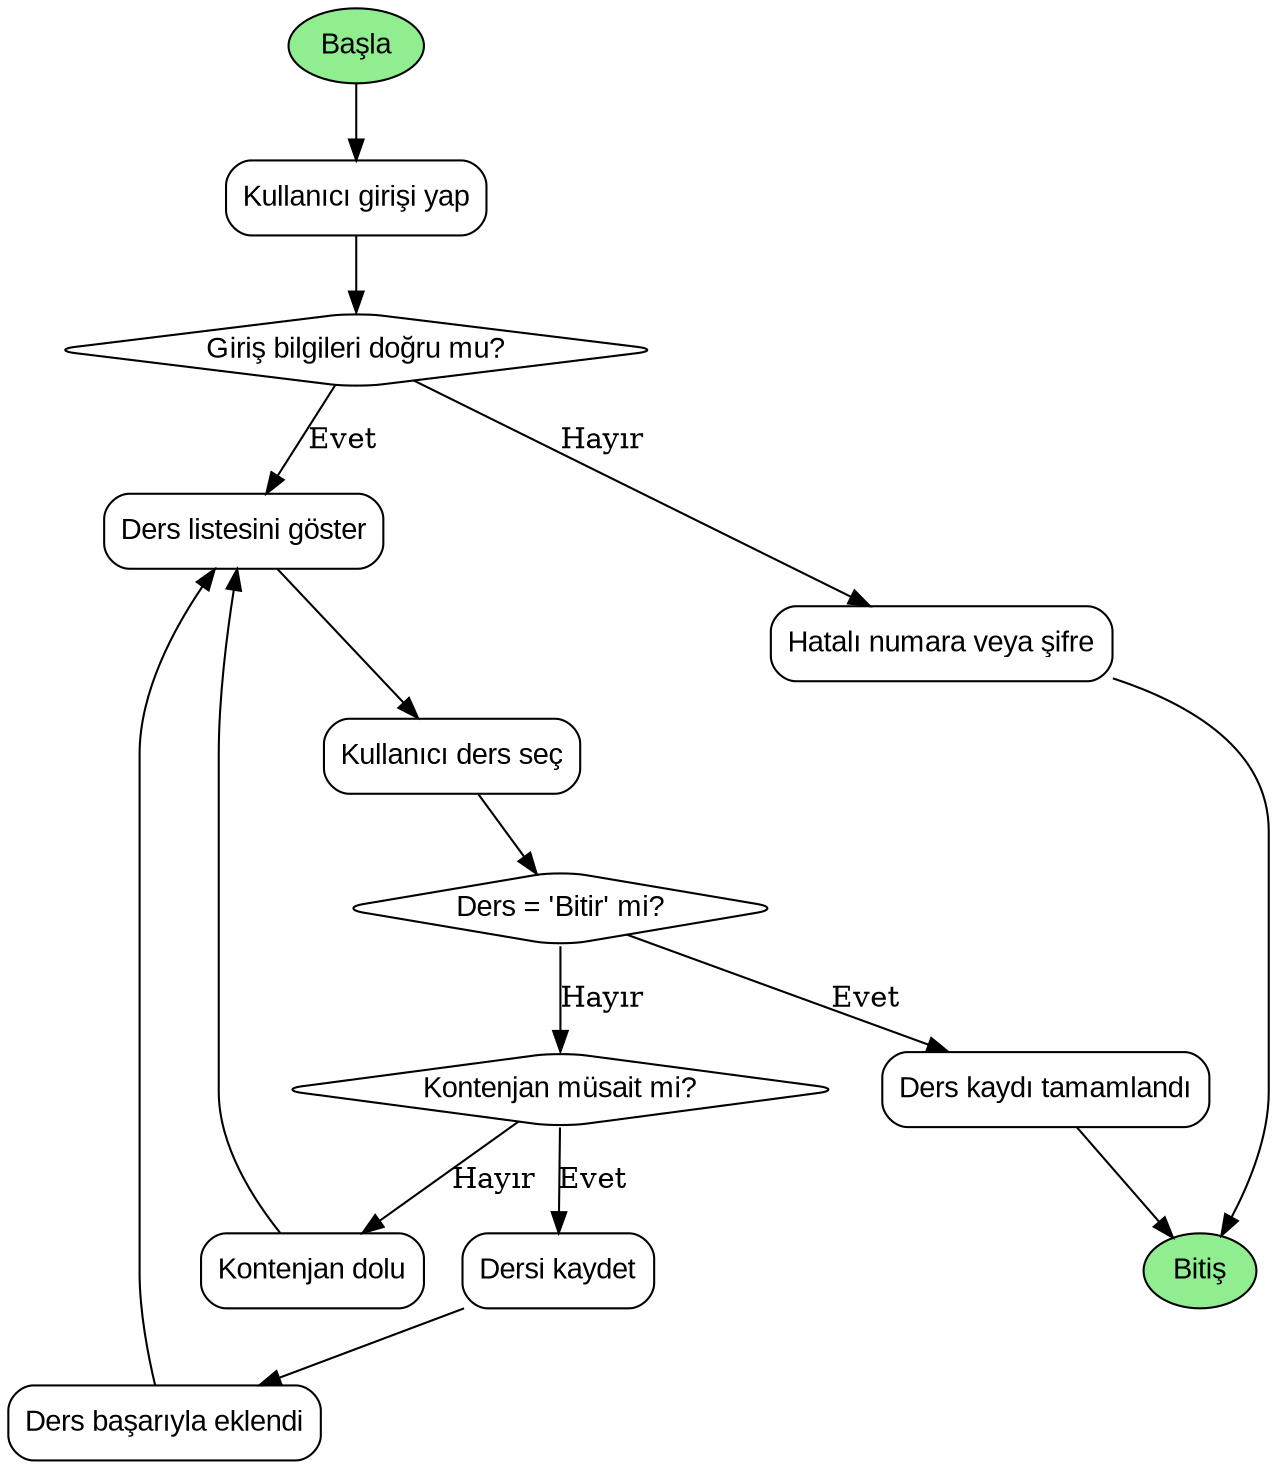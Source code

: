 digraph Universite_Ders_Kaydi_Sistemi {
    rankdir=TB;
    node [shape=rectangle, style=rounded, fontname="Arial"];

    Start [label="Başla", shape=ellipse, style=filled, fillcolor=lightgreen];
    Login [label="Kullanıcı girişi yap"];
    VerifyLogin [label="Giriş bilgileri doğru mu?", shape=diamond];
    ShowCourses [label="Ders listesini göster"];
    SelectCourse [label="Kullanıcı ders seç"];
    CheckFinish [label="Ders = 'Bitir' mi?", shape=diamond];
    CheckQuota [label="Kontenjan müsait mi?", shape=diamond];
    AddCourse [label="Dersi kaydet"];
    CourseAdded [label="Ders başarıyla eklendi"];
    CourseFull [label="Kontenjan dolu"];
    FinishReg [label="Ders kaydı tamamlandı"];
    WrongLogin [label="Hatalı numara veya şifre"];
    End [label="Bitiş", shape=ellipse, style=filled, fillcolor=lightgreen];

    // Akış bağlantıları
    Start -> Login -> VerifyLogin;
    VerifyLogin -> ShowCourses [label="Evet"];
    VerifyLogin -> WrongLogin [label="Hayır"];
    ShowCourses -> SelectCourse -> CheckFinish;
    CheckFinish -> CheckQuota [label="Hayır"];
    CheckFinish -> FinishReg [label="Evet"];
    CheckQuota -> AddCourse [label="Evet"];
    CheckQuota -> CourseFull [label="Hayır"];
    AddCourse -> CourseAdded -> ShowCourses;
    CourseFull -> ShowCourses;
    FinishReg -> End;
    WrongLogin -> End;
}
